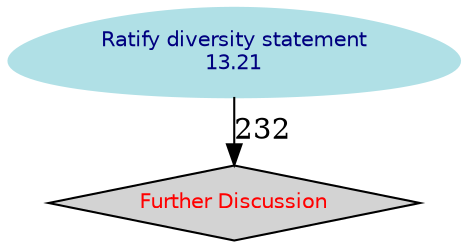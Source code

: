 digraph Results {
  ranksep=0.25;
 "Ratify diversity statement\n13.21" [ style="filled" , color="powderblue", shape=egg, fontcolor="NavyBlue", fontname="Helvetica", fontsize=10  ];
 "Ratify diversity statement\n13.21" -> "Further Discussion" [ label="232" ];
 "Further Discussion" [ style="filled" , shape=diamond, fontcolor="Red", fontname="Helvetica", fontsize=10  ];
}
